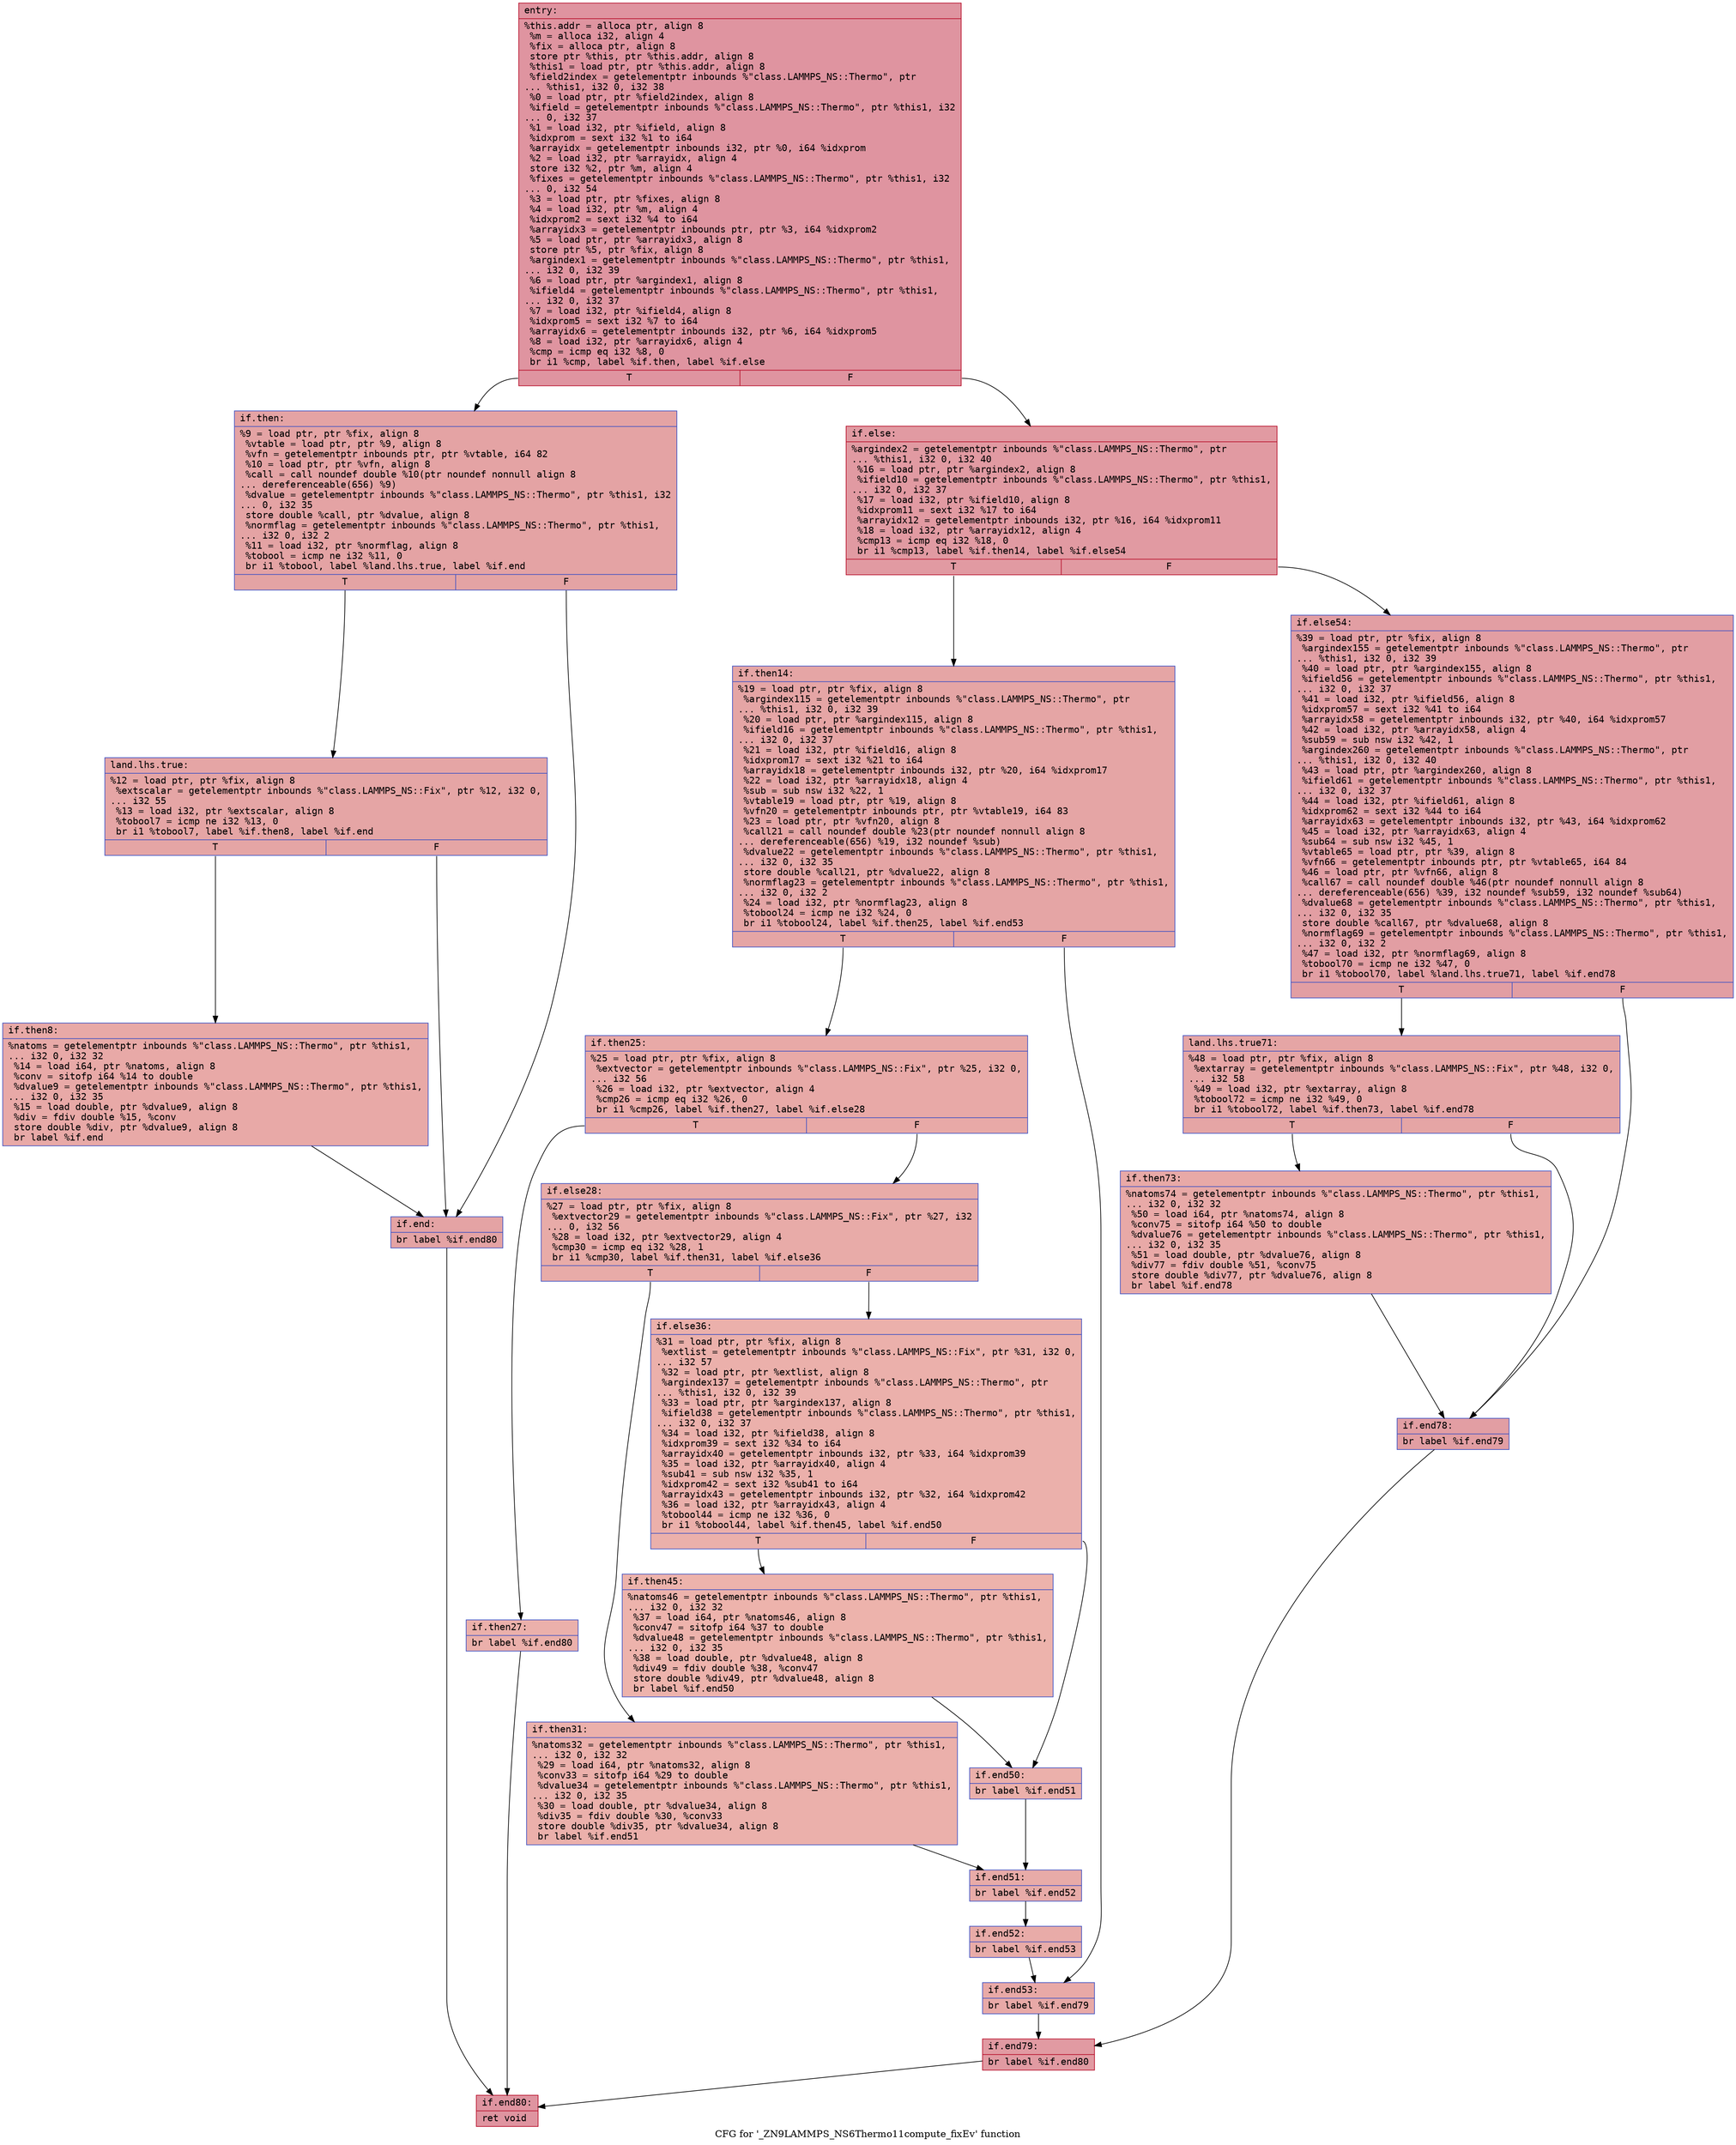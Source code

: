 digraph "CFG for '_ZN9LAMMPS_NS6Thermo11compute_fixEv' function" {
	label="CFG for '_ZN9LAMMPS_NS6Thermo11compute_fixEv' function";

	Node0x55bd4052e890 [shape=record,color="#b70d28ff", style=filled, fillcolor="#b70d2870" fontname="Courier",label="{entry:\l|  %this.addr = alloca ptr, align 8\l  %m = alloca i32, align 4\l  %fix = alloca ptr, align 8\l  store ptr %this, ptr %this.addr, align 8\l  %this1 = load ptr, ptr %this.addr, align 8\l  %field2index = getelementptr inbounds %\"class.LAMMPS_NS::Thermo\", ptr\l... %this1, i32 0, i32 38\l  %0 = load ptr, ptr %field2index, align 8\l  %ifield = getelementptr inbounds %\"class.LAMMPS_NS::Thermo\", ptr %this1, i32\l... 0, i32 37\l  %1 = load i32, ptr %ifield, align 8\l  %idxprom = sext i32 %1 to i64\l  %arrayidx = getelementptr inbounds i32, ptr %0, i64 %idxprom\l  %2 = load i32, ptr %arrayidx, align 4\l  store i32 %2, ptr %m, align 4\l  %fixes = getelementptr inbounds %\"class.LAMMPS_NS::Thermo\", ptr %this1, i32\l... 0, i32 54\l  %3 = load ptr, ptr %fixes, align 8\l  %4 = load i32, ptr %m, align 4\l  %idxprom2 = sext i32 %4 to i64\l  %arrayidx3 = getelementptr inbounds ptr, ptr %3, i64 %idxprom2\l  %5 = load ptr, ptr %arrayidx3, align 8\l  store ptr %5, ptr %fix, align 8\l  %argindex1 = getelementptr inbounds %\"class.LAMMPS_NS::Thermo\", ptr %this1,\l... i32 0, i32 39\l  %6 = load ptr, ptr %argindex1, align 8\l  %ifield4 = getelementptr inbounds %\"class.LAMMPS_NS::Thermo\", ptr %this1,\l... i32 0, i32 37\l  %7 = load i32, ptr %ifield4, align 8\l  %idxprom5 = sext i32 %7 to i64\l  %arrayidx6 = getelementptr inbounds i32, ptr %6, i64 %idxprom5\l  %8 = load i32, ptr %arrayidx6, align 4\l  %cmp = icmp eq i32 %8, 0\l  br i1 %cmp, label %if.then, label %if.else\l|{<s0>T|<s1>F}}"];
	Node0x55bd4052e890:s0 -> Node0x55bd4052fc10[tooltip="entry -> if.then\nProbability 37.50%" ];
	Node0x55bd4052e890:s1 -> Node0x55bd4052fc80[tooltip="entry -> if.else\nProbability 62.50%" ];
	Node0x55bd4052fc10 [shape=record,color="#3d50c3ff", style=filled, fillcolor="#c32e3170" fontname="Courier",label="{if.then:\l|  %9 = load ptr, ptr %fix, align 8\l  %vtable = load ptr, ptr %9, align 8\l  %vfn = getelementptr inbounds ptr, ptr %vtable, i64 82\l  %10 = load ptr, ptr %vfn, align 8\l  %call = call noundef double %10(ptr noundef nonnull align 8\l... dereferenceable(656) %9)\l  %dvalue = getelementptr inbounds %\"class.LAMMPS_NS::Thermo\", ptr %this1, i32\l... 0, i32 35\l  store double %call, ptr %dvalue, align 8\l  %normflag = getelementptr inbounds %\"class.LAMMPS_NS::Thermo\", ptr %this1,\l... i32 0, i32 2\l  %11 = load i32, ptr %normflag, align 8\l  %tobool = icmp ne i32 %11, 0\l  br i1 %tobool, label %land.lhs.true, label %if.end\l|{<s0>T|<s1>F}}"];
	Node0x55bd4052fc10:s0 -> Node0x55bd4052f510[tooltip="if.then -> land.lhs.true\nProbability 62.50%" ];
	Node0x55bd4052fc10:s1 -> Node0x55bd40530700[tooltip="if.then -> if.end\nProbability 37.50%" ];
	Node0x55bd4052f510 [shape=record,color="#3d50c3ff", style=filled, fillcolor="#c5333470" fontname="Courier",label="{land.lhs.true:\l|  %12 = load ptr, ptr %fix, align 8\l  %extscalar = getelementptr inbounds %\"class.LAMMPS_NS::Fix\", ptr %12, i32 0,\l... i32 55\l  %13 = load i32, ptr %extscalar, align 8\l  %tobool7 = icmp ne i32 %13, 0\l  br i1 %tobool7, label %if.then8, label %if.end\l|{<s0>T|<s1>F}}"];
	Node0x55bd4052f510:s0 -> Node0x55bd40530aa0[tooltip="land.lhs.true -> if.then8\nProbability 62.50%" ];
	Node0x55bd4052f510:s1 -> Node0x55bd40530700[tooltip="land.lhs.true -> if.end\nProbability 37.50%" ];
	Node0x55bd40530aa0 [shape=record,color="#3d50c3ff", style=filled, fillcolor="#ca3b3770" fontname="Courier",label="{if.then8:\l|  %natoms = getelementptr inbounds %\"class.LAMMPS_NS::Thermo\", ptr %this1,\l... i32 0, i32 32\l  %14 = load i64, ptr %natoms, align 8\l  %conv = sitofp i64 %14 to double\l  %dvalue9 = getelementptr inbounds %\"class.LAMMPS_NS::Thermo\", ptr %this1,\l... i32 0, i32 35\l  %15 = load double, ptr %dvalue9, align 8\l  %div = fdiv double %15, %conv\l  store double %div, ptr %dvalue9, align 8\l  br label %if.end\l}"];
	Node0x55bd40530aa0 -> Node0x55bd40530700[tooltip="if.then8 -> if.end\nProbability 100.00%" ];
	Node0x55bd40530700 [shape=record,color="#3d50c3ff", style=filled, fillcolor="#c32e3170" fontname="Courier",label="{if.end:\l|  br label %if.end80\l}"];
	Node0x55bd40530700 -> Node0x55bd40367e20[tooltip="if.end -> if.end80\nProbability 100.00%" ];
	Node0x55bd4052fc80 [shape=record,color="#b70d28ff", style=filled, fillcolor="#bb1b2c70" fontname="Courier",label="{if.else:\l|  %argindex2 = getelementptr inbounds %\"class.LAMMPS_NS::Thermo\", ptr\l... %this1, i32 0, i32 40\l  %16 = load ptr, ptr %argindex2, align 8\l  %ifield10 = getelementptr inbounds %\"class.LAMMPS_NS::Thermo\", ptr %this1,\l... i32 0, i32 37\l  %17 = load i32, ptr %ifield10, align 8\l  %idxprom11 = sext i32 %17 to i64\l  %arrayidx12 = getelementptr inbounds i32, ptr %16, i64 %idxprom11\l  %18 = load i32, ptr %arrayidx12, align 4\l  %cmp13 = icmp eq i32 %18, 0\l  br i1 %cmp13, label %if.then14, label %if.else54\l|{<s0>T|<s1>F}}"];
	Node0x55bd4052fc80:s0 -> Node0x55bd40531700[tooltip="if.else -> if.then14\nProbability 37.50%" ];
	Node0x55bd4052fc80:s1 -> Node0x55bd40531780[tooltip="if.else -> if.else54\nProbability 62.50%" ];
	Node0x55bd40531700 [shape=record,color="#3d50c3ff", style=filled, fillcolor="#c5333470" fontname="Courier",label="{if.then14:\l|  %19 = load ptr, ptr %fix, align 8\l  %argindex115 = getelementptr inbounds %\"class.LAMMPS_NS::Thermo\", ptr\l... %this1, i32 0, i32 39\l  %20 = load ptr, ptr %argindex115, align 8\l  %ifield16 = getelementptr inbounds %\"class.LAMMPS_NS::Thermo\", ptr %this1,\l... i32 0, i32 37\l  %21 = load i32, ptr %ifield16, align 8\l  %idxprom17 = sext i32 %21 to i64\l  %arrayidx18 = getelementptr inbounds i32, ptr %20, i64 %idxprom17\l  %22 = load i32, ptr %arrayidx18, align 4\l  %sub = sub nsw i32 %22, 1\l  %vtable19 = load ptr, ptr %19, align 8\l  %vfn20 = getelementptr inbounds ptr, ptr %vtable19, i64 83\l  %23 = load ptr, ptr %vfn20, align 8\l  %call21 = call noundef double %23(ptr noundef nonnull align 8\l... dereferenceable(656) %19, i32 noundef %sub)\l  %dvalue22 = getelementptr inbounds %\"class.LAMMPS_NS::Thermo\", ptr %this1,\l... i32 0, i32 35\l  store double %call21, ptr %dvalue22, align 8\l  %normflag23 = getelementptr inbounds %\"class.LAMMPS_NS::Thermo\", ptr %this1,\l... i32 0, i32 2\l  %24 = load i32, ptr %normflag23, align 8\l  %tobool24 = icmp ne i32 %24, 0\l  br i1 %tobool24, label %if.then25, label %if.end53\l|{<s0>T|<s1>F}}"];
	Node0x55bd40531700:s0 -> Node0x55bd405328e0[tooltip="if.then14 -> if.then25\nProbability 62.50%" ];
	Node0x55bd40531700:s1 -> Node0x55bd40532960[tooltip="if.then14 -> if.end53\nProbability 37.50%" ];
	Node0x55bd405328e0 [shape=record,color="#3d50c3ff", style=filled, fillcolor="#ca3b3770" fontname="Courier",label="{if.then25:\l|  %25 = load ptr, ptr %fix, align 8\l  %extvector = getelementptr inbounds %\"class.LAMMPS_NS::Fix\", ptr %25, i32 0,\l... i32 56\l  %26 = load i32, ptr %extvector, align 4\l  %cmp26 = icmp eq i32 %26, 0\l  br i1 %cmp26, label %if.then27, label %if.else28\l|{<s0>T|<s1>F}}"];
	Node0x55bd405328e0:s0 -> Node0x55bd40532d10[tooltip="if.then25 -> if.then27\nProbability 37.50%" ];
	Node0x55bd405328e0:s1 -> Node0x55bd40532d90[tooltip="if.then25 -> if.else28\nProbability 62.50%" ];
	Node0x55bd40532d10 [shape=record,color="#3d50c3ff", style=filled, fillcolor="#d24b4070" fontname="Courier",label="{if.then27:\l|  br label %if.end80\l}"];
	Node0x55bd40532d10 -> Node0x55bd40367e20[tooltip="if.then27 -> if.end80\nProbability 100.00%" ];
	Node0x55bd40532d90 [shape=record,color="#3d50c3ff", style=filled, fillcolor="#cc403a70" fontname="Courier",label="{if.else28:\l|  %27 = load ptr, ptr %fix, align 8\l  %extvector29 = getelementptr inbounds %\"class.LAMMPS_NS::Fix\", ptr %27, i32\l... 0, i32 56\l  %28 = load i32, ptr %extvector29, align 4\l  %cmp30 = icmp eq i32 %28, 1\l  br i1 %cmp30, label %if.then31, label %if.else36\l|{<s0>T|<s1>F}}"];
	Node0x55bd40532d90:s0 -> Node0x55bd40533230[tooltip="if.else28 -> if.then31\nProbability 50.00%" ];
	Node0x55bd40532d90:s1 -> Node0x55bd405332b0[tooltip="if.else28 -> if.else36\nProbability 50.00%" ];
	Node0x55bd40533230 [shape=record,color="#3d50c3ff", style=filled, fillcolor="#d24b4070" fontname="Courier",label="{if.then31:\l|  %natoms32 = getelementptr inbounds %\"class.LAMMPS_NS::Thermo\", ptr %this1,\l... i32 0, i32 32\l  %29 = load i64, ptr %natoms32, align 8\l  %conv33 = sitofp i64 %29 to double\l  %dvalue34 = getelementptr inbounds %\"class.LAMMPS_NS::Thermo\", ptr %this1,\l... i32 0, i32 35\l  %30 = load double, ptr %dvalue34, align 8\l  %div35 = fdiv double %30, %conv33\l  store double %div35, ptr %dvalue34, align 8\l  br label %if.end51\l}"];
	Node0x55bd40533230 -> Node0x55bd405338a0[tooltip="if.then31 -> if.end51\nProbability 100.00%" ];
	Node0x55bd405332b0 [shape=record,color="#3d50c3ff", style=filled, fillcolor="#d24b4070" fontname="Courier",label="{if.else36:\l|  %31 = load ptr, ptr %fix, align 8\l  %extlist = getelementptr inbounds %\"class.LAMMPS_NS::Fix\", ptr %31, i32 0,\l... i32 57\l  %32 = load ptr, ptr %extlist, align 8\l  %argindex137 = getelementptr inbounds %\"class.LAMMPS_NS::Thermo\", ptr\l... %this1, i32 0, i32 39\l  %33 = load ptr, ptr %argindex137, align 8\l  %ifield38 = getelementptr inbounds %\"class.LAMMPS_NS::Thermo\", ptr %this1,\l... i32 0, i32 37\l  %34 = load i32, ptr %ifield38, align 8\l  %idxprom39 = sext i32 %34 to i64\l  %arrayidx40 = getelementptr inbounds i32, ptr %33, i64 %idxprom39\l  %35 = load i32, ptr %arrayidx40, align 4\l  %sub41 = sub nsw i32 %35, 1\l  %idxprom42 = sext i32 %sub41 to i64\l  %arrayidx43 = getelementptr inbounds i32, ptr %32, i64 %idxprom42\l  %36 = load i32, ptr %arrayidx43, align 4\l  %tobool44 = icmp ne i32 %36, 0\l  br i1 %tobool44, label %if.then45, label %if.end50\l|{<s0>T|<s1>F}}"];
	Node0x55bd405332b0:s0 -> Node0x55bd405343a0[tooltip="if.else36 -> if.then45\nProbability 62.50%" ];
	Node0x55bd405332b0:s1 -> Node0x55bd40534420[tooltip="if.else36 -> if.end50\nProbability 37.50%" ];
	Node0x55bd405343a0 [shape=record,color="#3d50c3ff", style=filled, fillcolor="#d6524470" fontname="Courier",label="{if.then45:\l|  %natoms46 = getelementptr inbounds %\"class.LAMMPS_NS::Thermo\", ptr %this1,\l... i32 0, i32 32\l  %37 = load i64, ptr %natoms46, align 8\l  %conv47 = sitofp i64 %37 to double\l  %dvalue48 = getelementptr inbounds %\"class.LAMMPS_NS::Thermo\", ptr %this1,\l... i32 0, i32 35\l  %38 = load double, ptr %dvalue48, align 8\l  %div49 = fdiv double %38, %conv47\l  store double %div49, ptr %dvalue48, align 8\l  br label %if.end50\l}"];
	Node0x55bd405343a0 -> Node0x55bd40534420[tooltip="if.then45 -> if.end50\nProbability 100.00%" ];
	Node0x55bd40534420 [shape=record,color="#3d50c3ff", style=filled, fillcolor="#d24b4070" fontname="Courier",label="{if.end50:\l|  br label %if.end51\l}"];
	Node0x55bd40534420 -> Node0x55bd405338a0[tooltip="if.end50 -> if.end51\nProbability 100.00%" ];
	Node0x55bd405338a0 [shape=record,color="#3d50c3ff", style=filled, fillcolor="#cc403a70" fontname="Courier",label="{if.end51:\l|  br label %if.end52\l}"];
	Node0x55bd405338a0 -> Node0x55bd40534b50[tooltip="if.end51 -> if.end52\nProbability 100.00%" ];
	Node0x55bd40534b50 [shape=record,color="#3d50c3ff", style=filled, fillcolor="#cc403a70" fontname="Courier",label="{if.end52:\l|  br label %if.end53\l}"];
	Node0x55bd40534b50 -> Node0x55bd40532960[tooltip="if.end52 -> if.end53\nProbability 100.00%" ];
	Node0x55bd40532960 [shape=record,color="#3d50c3ff", style=filled, fillcolor="#ca3b3770" fontname="Courier",label="{if.end53:\l|  br label %if.end79\l}"];
	Node0x55bd40532960 -> Node0x55bd40534cb0[tooltip="if.end53 -> if.end79\nProbability 100.00%" ];
	Node0x55bd40531780 [shape=record,color="#3d50c3ff", style=filled, fillcolor="#be242e70" fontname="Courier",label="{if.else54:\l|  %39 = load ptr, ptr %fix, align 8\l  %argindex155 = getelementptr inbounds %\"class.LAMMPS_NS::Thermo\", ptr\l... %this1, i32 0, i32 39\l  %40 = load ptr, ptr %argindex155, align 8\l  %ifield56 = getelementptr inbounds %\"class.LAMMPS_NS::Thermo\", ptr %this1,\l... i32 0, i32 37\l  %41 = load i32, ptr %ifield56, align 8\l  %idxprom57 = sext i32 %41 to i64\l  %arrayidx58 = getelementptr inbounds i32, ptr %40, i64 %idxprom57\l  %42 = load i32, ptr %arrayidx58, align 4\l  %sub59 = sub nsw i32 %42, 1\l  %argindex260 = getelementptr inbounds %\"class.LAMMPS_NS::Thermo\", ptr\l... %this1, i32 0, i32 40\l  %43 = load ptr, ptr %argindex260, align 8\l  %ifield61 = getelementptr inbounds %\"class.LAMMPS_NS::Thermo\", ptr %this1,\l... i32 0, i32 37\l  %44 = load i32, ptr %ifield61, align 8\l  %idxprom62 = sext i32 %44 to i64\l  %arrayidx63 = getelementptr inbounds i32, ptr %43, i64 %idxprom62\l  %45 = load i32, ptr %arrayidx63, align 4\l  %sub64 = sub nsw i32 %45, 1\l  %vtable65 = load ptr, ptr %39, align 8\l  %vfn66 = getelementptr inbounds ptr, ptr %vtable65, i64 84\l  %46 = load ptr, ptr %vfn66, align 8\l  %call67 = call noundef double %46(ptr noundef nonnull align 8\l... dereferenceable(656) %39, i32 noundef %sub59, i32 noundef %sub64)\l  %dvalue68 = getelementptr inbounds %\"class.LAMMPS_NS::Thermo\", ptr %this1,\l... i32 0, i32 35\l  store double %call67, ptr %dvalue68, align 8\l  %normflag69 = getelementptr inbounds %\"class.LAMMPS_NS::Thermo\", ptr %this1,\l... i32 0, i32 2\l  %47 = load i32, ptr %normflag69, align 8\l  %tobool70 = icmp ne i32 %47, 0\l  br i1 %tobool70, label %land.lhs.true71, label %if.end78\l|{<s0>T|<s1>F}}"];
	Node0x55bd40531780:s0 -> Node0x55bd40532520[tooltip="if.else54 -> land.lhs.true71\nProbability 62.50%" ];
	Node0x55bd40531780:s1 -> Node0x55bd40536e30[tooltip="if.else54 -> if.end78\nProbability 37.50%" ];
	Node0x55bd40532520 [shape=record,color="#3d50c3ff", style=filled, fillcolor="#c5333470" fontname="Courier",label="{land.lhs.true71:\l|  %48 = load ptr, ptr %fix, align 8\l  %extarray = getelementptr inbounds %\"class.LAMMPS_NS::Fix\", ptr %48, i32 0,\l... i32 58\l  %49 = load i32, ptr %extarray, align 8\l  %tobool72 = icmp ne i32 %49, 0\l  br i1 %tobool72, label %if.then73, label %if.end78\l|{<s0>T|<s1>F}}"];
	Node0x55bd40532520:s0 -> Node0x55bd40537210[tooltip="land.lhs.true71 -> if.then73\nProbability 62.50%" ];
	Node0x55bd40532520:s1 -> Node0x55bd40536e30[tooltip="land.lhs.true71 -> if.end78\nProbability 37.50%" ];
	Node0x55bd40537210 [shape=record,color="#3d50c3ff", style=filled, fillcolor="#ca3b3770" fontname="Courier",label="{if.then73:\l|  %natoms74 = getelementptr inbounds %\"class.LAMMPS_NS::Thermo\", ptr %this1,\l... i32 0, i32 32\l  %50 = load i64, ptr %natoms74, align 8\l  %conv75 = sitofp i64 %50 to double\l  %dvalue76 = getelementptr inbounds %\"class.LAMMPS_NS::Thermo\", ptr %this1,\l... i32 0, i32 35\l  %51 = load double, ptr %dvalue76, align 8\l  %div77 = fdiv double %51, %conv75\l  store double %div77, ptr %dvalue76, align 8\l  br label %if.end78\l}"];
	Node0x55bd40537210 -> Node0x55bd40536e30[tooltip="if.then73 -> if.end78\nProbability 100.00%" ];
	Node0x55bd40536e30 [shape=record,color="#3d50c3ff", style=filled, fillcolor="#be242e70" fontname="Courier",label="{if.end78:\l|  br label %if.end79\l}"];
	Node0x55bd40536e30 -> Node0x55bd40534cb0[tooltip="if.end78 -> if.end79\nProbability 100.00%" ];
	Node0x55bd40534cb0 [shape=record,color="#b70d28ff", style=filled, fillcolor="#bb1b2c70" fontname="Courier",label="{if.end79:\l|  br label %if.end80\l}"];
	Node0x55bd40534cb0 -> Node0x55bd40367e20[tooltip="if.end79 -> if.end80\nProbability 100.00%" ];
	Node0x55bd40367e20 [shape=record,color="#b70d28ff", style=filled, fillcolor="#b70d2870" fontname="Courier",label="{if.end80:\l|  ret void\l}"];
}
